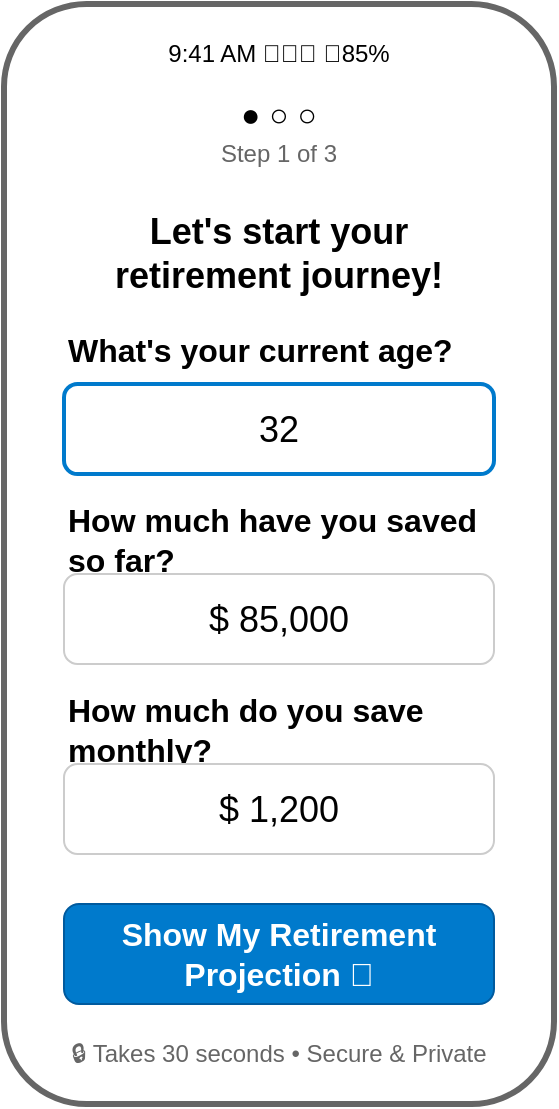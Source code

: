 <mxfile>
  <diagram id="phase1-onboarding" name="Phase 1 - Quick Start">
    <mxGraphModel dx="1422" dy="794" grid="1" gridSize="10" guides="1" tooltips="1" connect="1" arrows="1" fold="1" page="1" pageScale="1" pageWidth="375" pageHeight="812" math="0" shadow="0">
      <root>
        <mxCell id="0" />
        <mxCell id="1" parent="0" />
        <mxCell id="2" value="" style="rounded=1;whiteSpace=wrap;html=1;strokeWidth=3;strokeColor=#666666;fillColor=none;" vertex="1" parent="1">
          <mxGeometry x="50" y="50" width="275" height="550" as="geometry" />
        </mxCell>
        <mxCell id="3" value="9:41 AM    📶📶📶 🔋85%" style="text;html=1;strokeColor=none;fillColor=none;align=center;verticalAlign=middle;whiteSpace=wrap;rounded=0;fontSize=12;" vertex="1" parent="1">
          <mxGeometry x="70" y="65" width="235" height="20" as="geometry" />
        </mxCell>
        <mxCell id="4" value="● ○ ○" style="text;html=1;strokeColor=none;fillColor=none;align=center;verticalAlign=middle;whiteSpace=wrap;rounded=0;fontSize=16;" vertex="1" parent="1">
          <mxGeometry x="70" y="95" width="235" height="20" as="geometry" />
        </mxCell>
        <mxCell id="5" value="Step 1 of 3" style="text;html=1;strokeColor=none;fillColor=none;align=center;verticalAlign=middle;whiteSpace=wrap;rounded=0;fontSize=12;fontColor=#666666;" vertex="1" parent="1">
          <mxGeometry x="70" y="115" width="235" height="20" as="geometry" />
        </mxCell>
        <mxCell id="6" value="Let's start your retirement journey!" style="text;html=1;strokeColor=none;fillColor=none;align=center;verticalAlign=middle;whiteSpace=wrap;rounded=0;fontSize=18;fontStyle=1;" vertex="1" parent="1">
          <mxGeometry x="80" y="150" width="215" height="50" as="geometry" />
        </mxCell>
        <mxCell id="7" value="What's your current age?" style="text;html=1;strokeColor=none;fillColor=none;align=left;verticalAlign=middle;whiteSpace=wrap;rounded=0;fontSize=16;fontStyle=1;" vertex="1" parent="1">
          <mxGeometry x="80" y="210" width="215" height="25" as="geometry" />
        </mxCell>
        <mxCell id="8" value="32" style="rounded=1;whiteSpace=wrap;html=1;fillColor=#ffffff;strokeColor=#007acc;strokeWidth=2;align=center;fontSize=18;" vertex="1" parent="1">
          <mxGeometry x="80" y="240" width="215" height="45" as="geometry" />
        </mxCell>
        <mxCell id="9" value="How much have you saved so far?" style="text;html=1;strokeColor=none;fillColor=none;align=left;verticalAlign=middle;whiteSpace=wrap;rounded=0;fontSize=16;fontStyle=1;" vertex="1" parent="1">
          <mxGeometry x="80" y="305" width="215" height="25" as="geometry" />
        </mxCell>
        <mxCell id="10" value="$ 85,000" style="rounded=1;whiteSpace=wrap;html=1;fillColor=#ffffff;strokeColor=#cccccc;align=center;fontSize=18;" vertex="1" parent="1">
          <mxGeometry x="80" y="335" width="215" height="45" as="geometry" />
        </mxCell>
        <mxCell id="11" value="How much do you save monthly?" style="text;html=1;strokeColor=none;fillColor=none;align=left;verticalAlign=middle;whiteSpace=wrap;rounded=0;fontSize=16;fontStyle=1;" vertex="1" parent="1">
          <mxGeometry x="80" y="400" width="215" height="25" as="geometry" />
        </mxCell>
        <mxCell id="12" value="$ 1,200" style="rounded=1;whiteSpace=wrap;html=1;fillColor=#ffffff;strokeColor=#cccccc;align=center;fontSize=18;" vertex="1" parent="1">
          <mxGeometry x="80" y="430" width="215" height="45" as="geometry" />
        </mxCell>
        <mxCell id="13" value="Show My Retirement Projection 🚀" style="rounded=1;whiteSpace=wrap;html=1;fillColor=#007acc;strokeColor=#005a9e;fontColor=#ffffff;fontSize=16;fontStyle=1;" vertex="1" parent="1">
          <mxGeometry x="80" y="500" width="215" height="50" as="geometry" />
        </mxCell>
        <mxCell id="14" value="🔒 Takes 30 seconds • Secure &amp; Private" style="text;html=1;strokeColor=none;fillColor=none;align=center;verticalAlign=middle;whiteSpace=wrap;rounded=0;fontSize=12;fontColor=#666666;" vertex="1" parent="1">
          <mxGeometry x="80" y="565" width="215" height="20" as="geometry" />
        </mxCell>
      </root>
    </mxGraphModel>
  </diagram>
</mxfile>